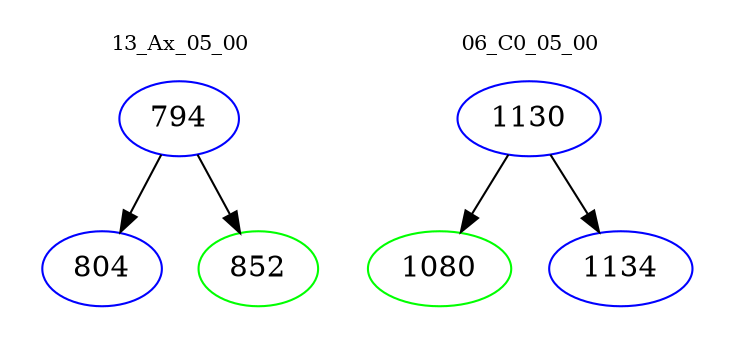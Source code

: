 digraph{
subgraph cluster_0 {
color = white
label = "13_Ax_05_00";
fontsize=10;
T0_794 [label="794", color="blue"]
T0_794 -> T0_804 [color="black"]
T0_804 [label="804", color="blue"]
T0_794 -> T0_852 [color="black"]
T0_852 [label="852", color="green"]
}
subgraph cluster_1 {
color = white
label = "06_C0_05_00";
fontsize=10;
T1_1130 [label="1130", color="blue"]
T1_1130 -> T1_1080 [color="black"]
T1_1080 [label="1080", color="green"]
T1_1130 -> T1_1134 [color="black"]
T1_1134 [label="1134", color="blue"]
}
}
